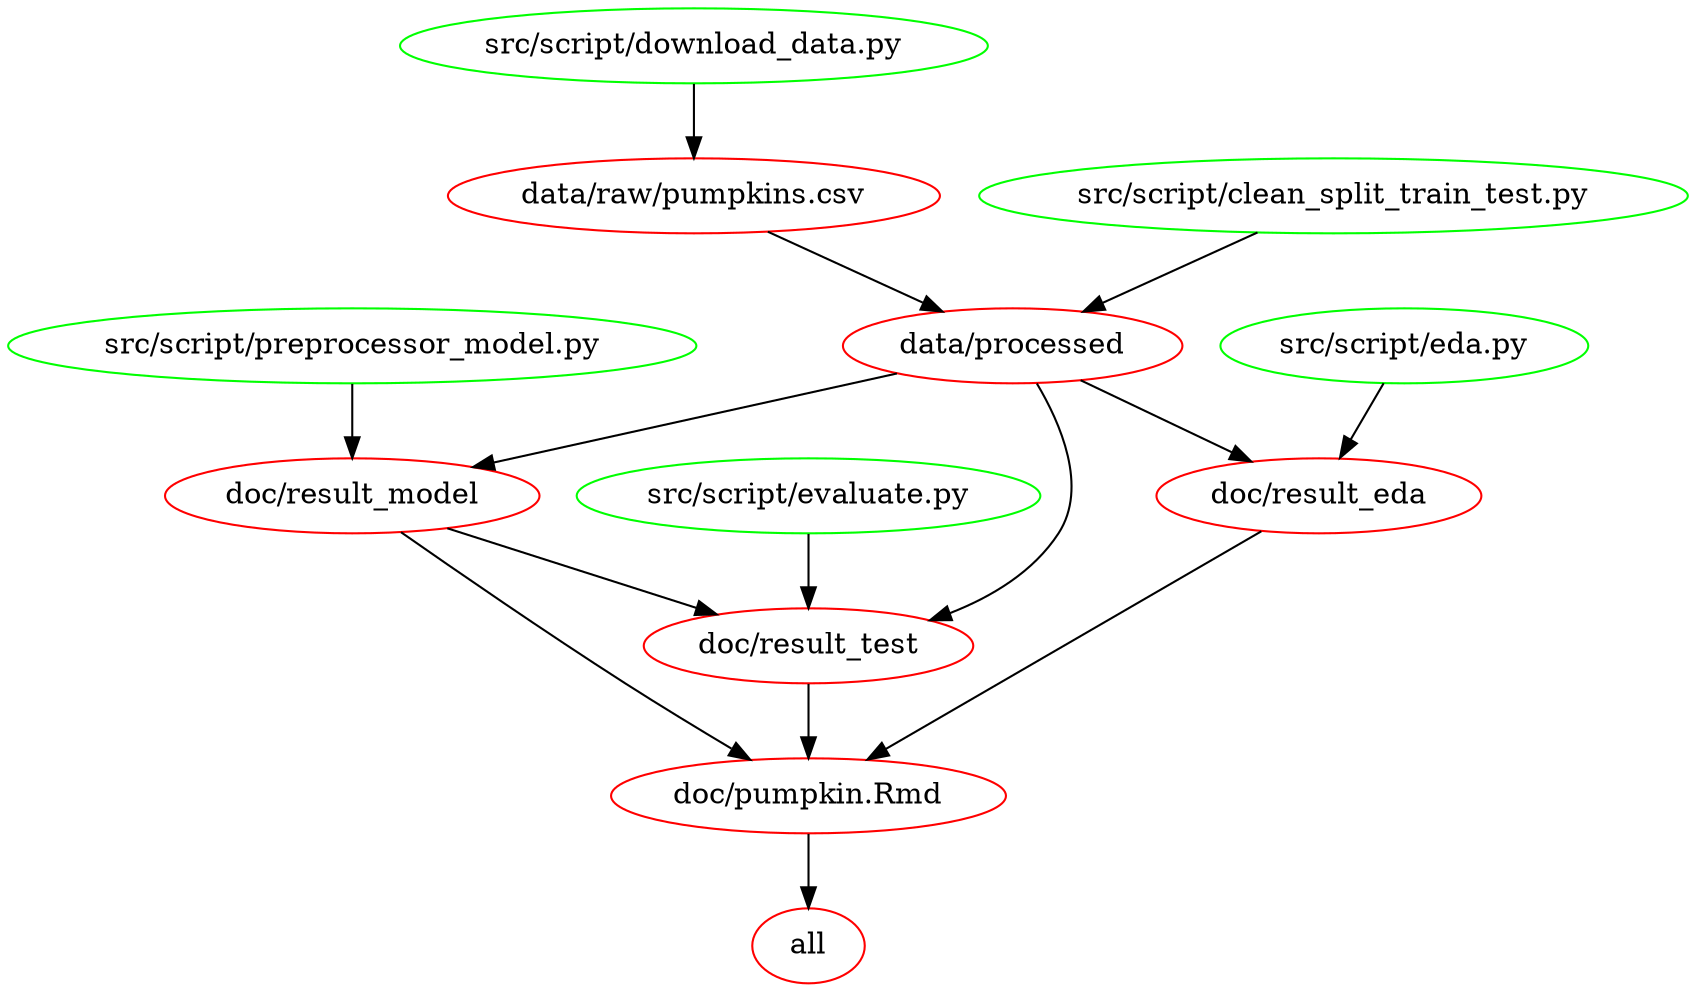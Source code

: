digraph G {
n2[label="all", color="red"];
n5[label="data/processed", color="red"];
n6[label="data/raw/pumpkins.csv", color="red"];
n3[label="doc/pumpkin.Rmd", color="red"];
n12[label="doc/result_eda", color="red"];
n4[label="doc/result_model", color="red"];
n10[label="doc/result_test", color="red"];
n8[label="src/script/clean_split_train_test.py", color="green"];
n7[label="src/script/download_data.py", color="green"];
n13[label="src/script/eda.py", color="green"];
n11[label="src/script/evaluate.py", color="green"];
n9[label="src/script/preprocessor_model.py", color="green"];
n3 -> n2 ; 
n6 -> n5 ; 
n8 -> n5 ; 
n7 -> n6 ; 
n12 -> n3 ; 
n4 -> n3 ; 
n10 -> n3 ; 
n5 -> n12 ; 
n13 -> n12 ; 
n5 -> n4 ; 
n9 -> n4 ; 
n5 -> n10 ; 
n4 -> n10 ; 
n11 -> n10 ; 
}
